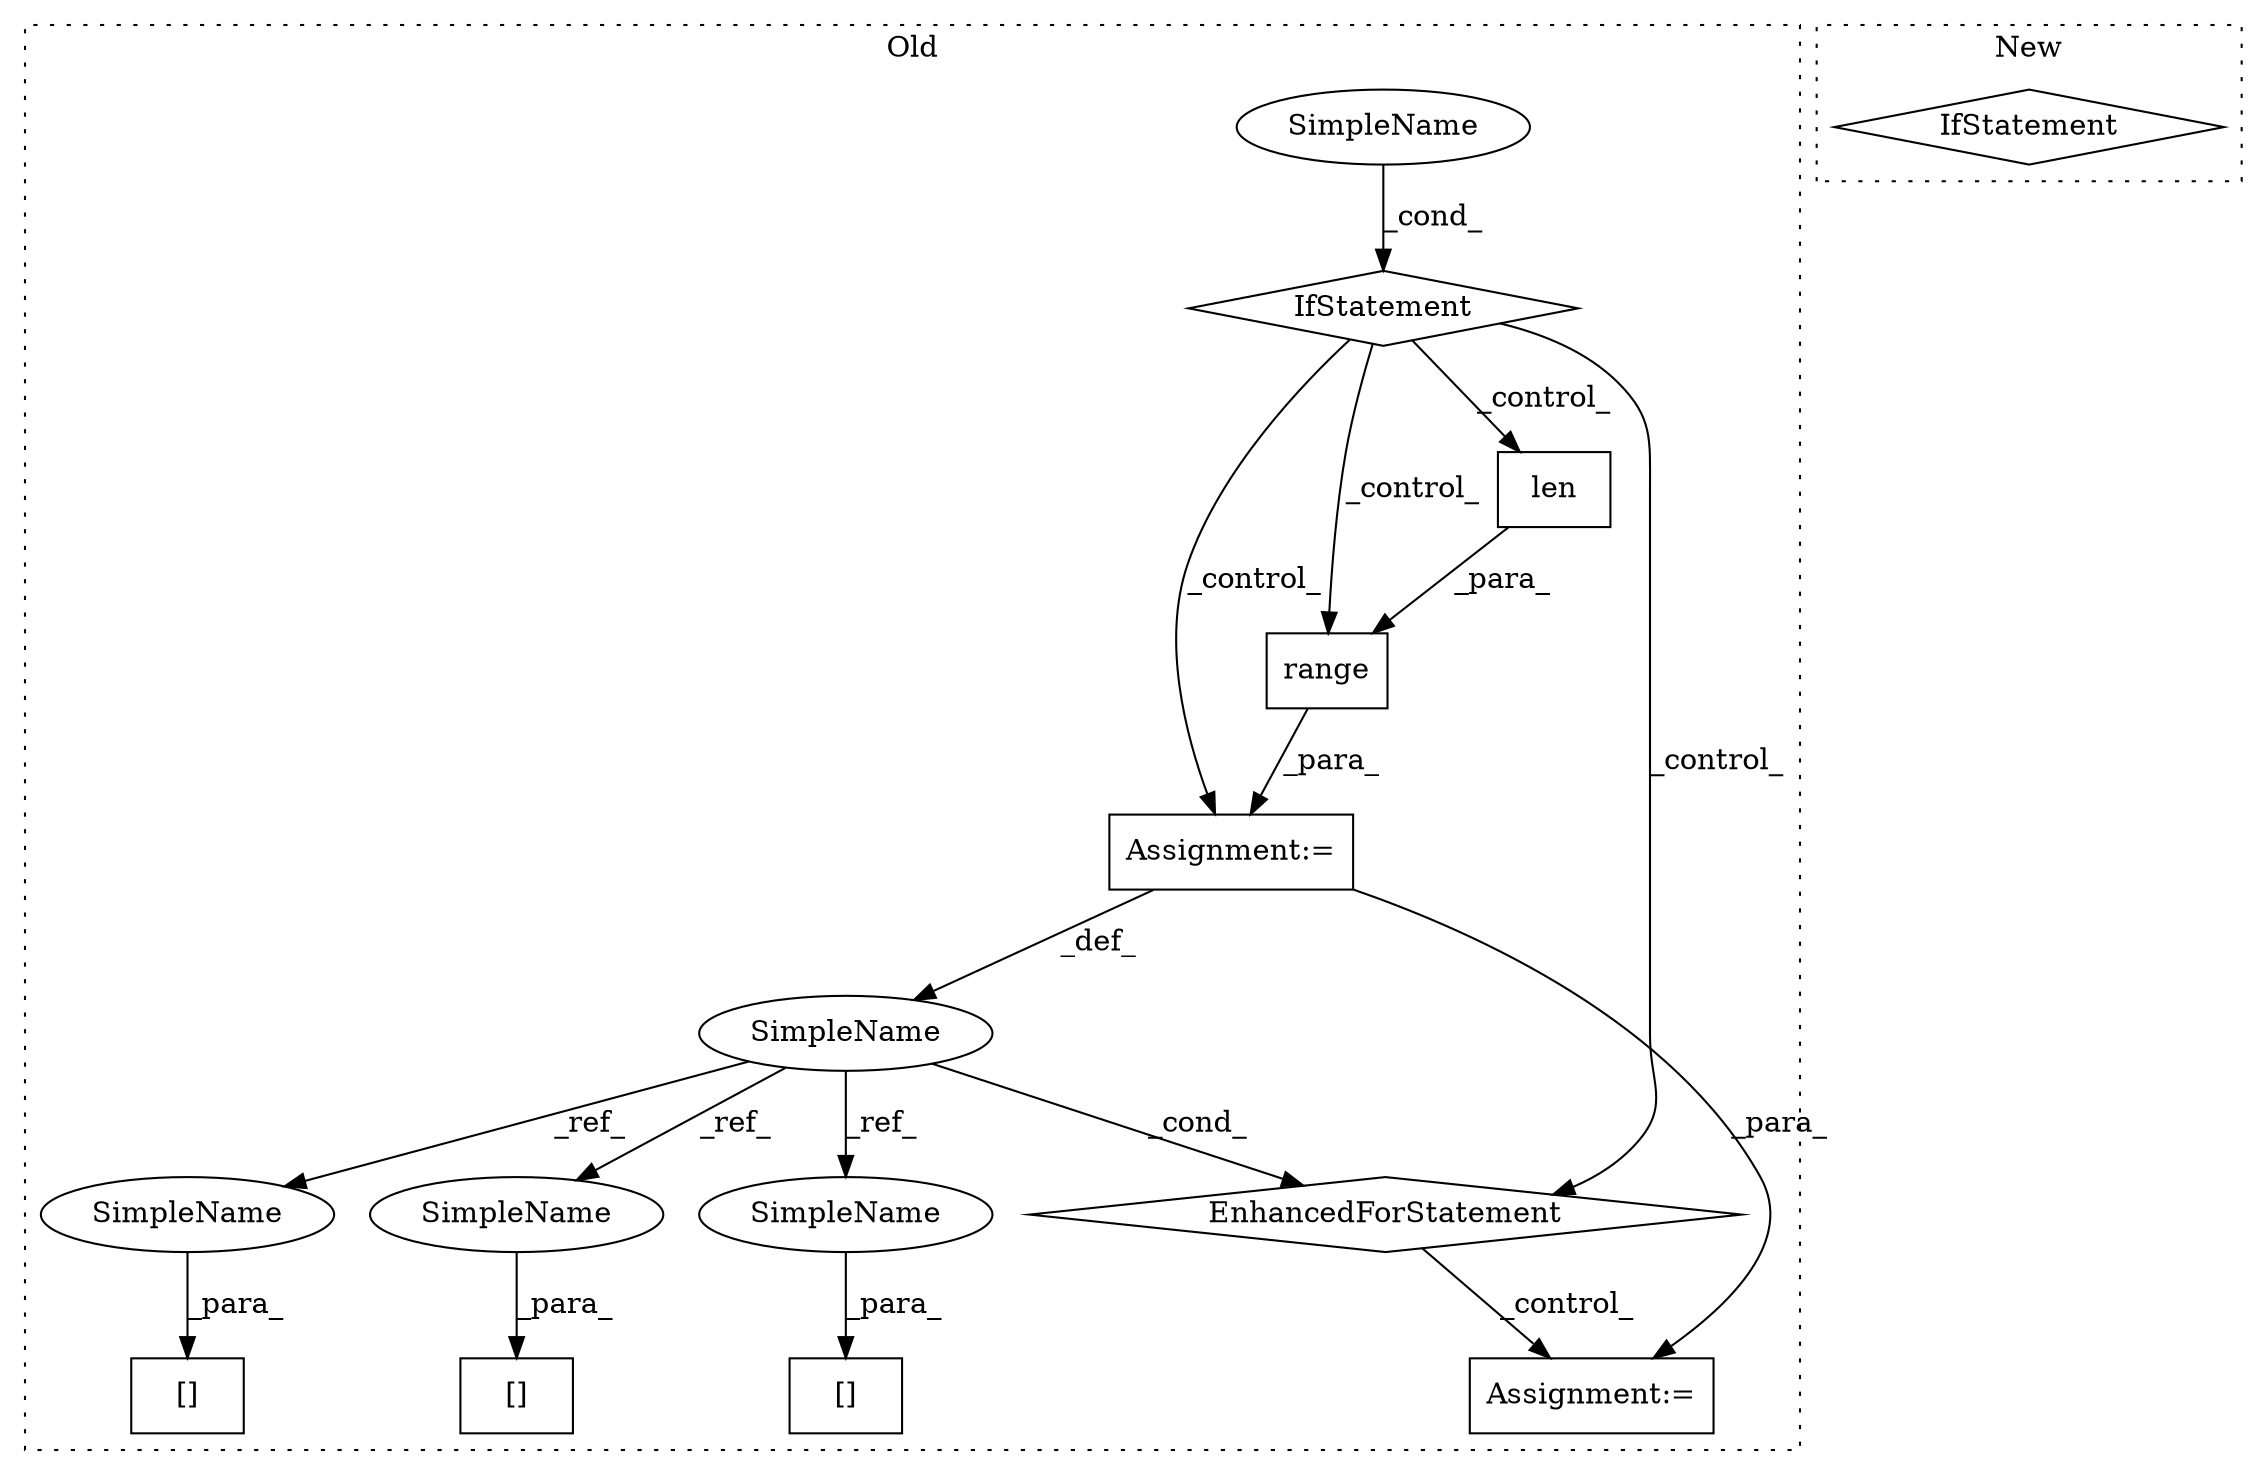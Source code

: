 digraph G {
subgraph cluster0 {
1 [label="range" a="32" s="1514,1529" l="6,1" shape="box"];
3 [label="Assignment:=" a="7" s="1449,1530" l="57,2" shape="box"];
4 [label="EnhancedForStatement" a="70" s="1449,1530" l="57,2" shape="diamond"];
5 [label="[]" a="2" s="1611,1617" l="5,1" shape="box"];
6 [label="SimpleName" a="42" s="1510" l="1" shape="ellipse"];
7 [label="Assignment:=" a="7" s="1733" l="1" shape="box"];
8 [label="len" a="32" s="1520,1528" l="4,1" shape="box"];
9 [label="[]" a="2" s="1661,1667" l="5,1" shape="box"];
10 [label="SimpleName" a="42" s="" l="" shape="ellipse"];
11 [label="[]" a="2" s="1644,1650" l="5,1" shape="box"];
12 [label="IfStatement" a="25" s="1344,1367" l="4,2" shape="diamond"];
13 [label="SimpleName" a="42" s="1649" l="1" shape="ellipse"];
14 [label="SimpleName" a="42" s="1666" l="1" shape="ellipse"];
15 [label="SimpleName" a="42" s="1616" l="1" shape="ellipse"];
label = "Old";
style="dotted";
}
subgraph cluster1 {
2 [label="IfStatement" a="25" s="1277,1300" l="4,2" shape="diamond"];
label = "New";
style="dotted";
}
1 -> 3 [label="_para_"];
3 -> 7 [label="_para_"];
3 -> 6 [label="_def_"];
4 -> 7 [label="_control_"];
6 -> 14 [label="_ref_"];
6 -> 13 [label="_ref_"];
6 -> 15 [label="_ref_"];
6 -> 4 [label="_cond_"];
8 -> 1 [label="_para_"];
10 -> 12 [label="_cond_"];
12 -> 1 [label="_control_"];
12 -> 3 [label="_control_"];
12 -> 4 [label="_control_"];
12 -> 8 [label="_control_"];
13 -> 11 [label="_para_"];
14 -> 9 [label="_para_"];
15 -> 5 [label="_para_"];
}